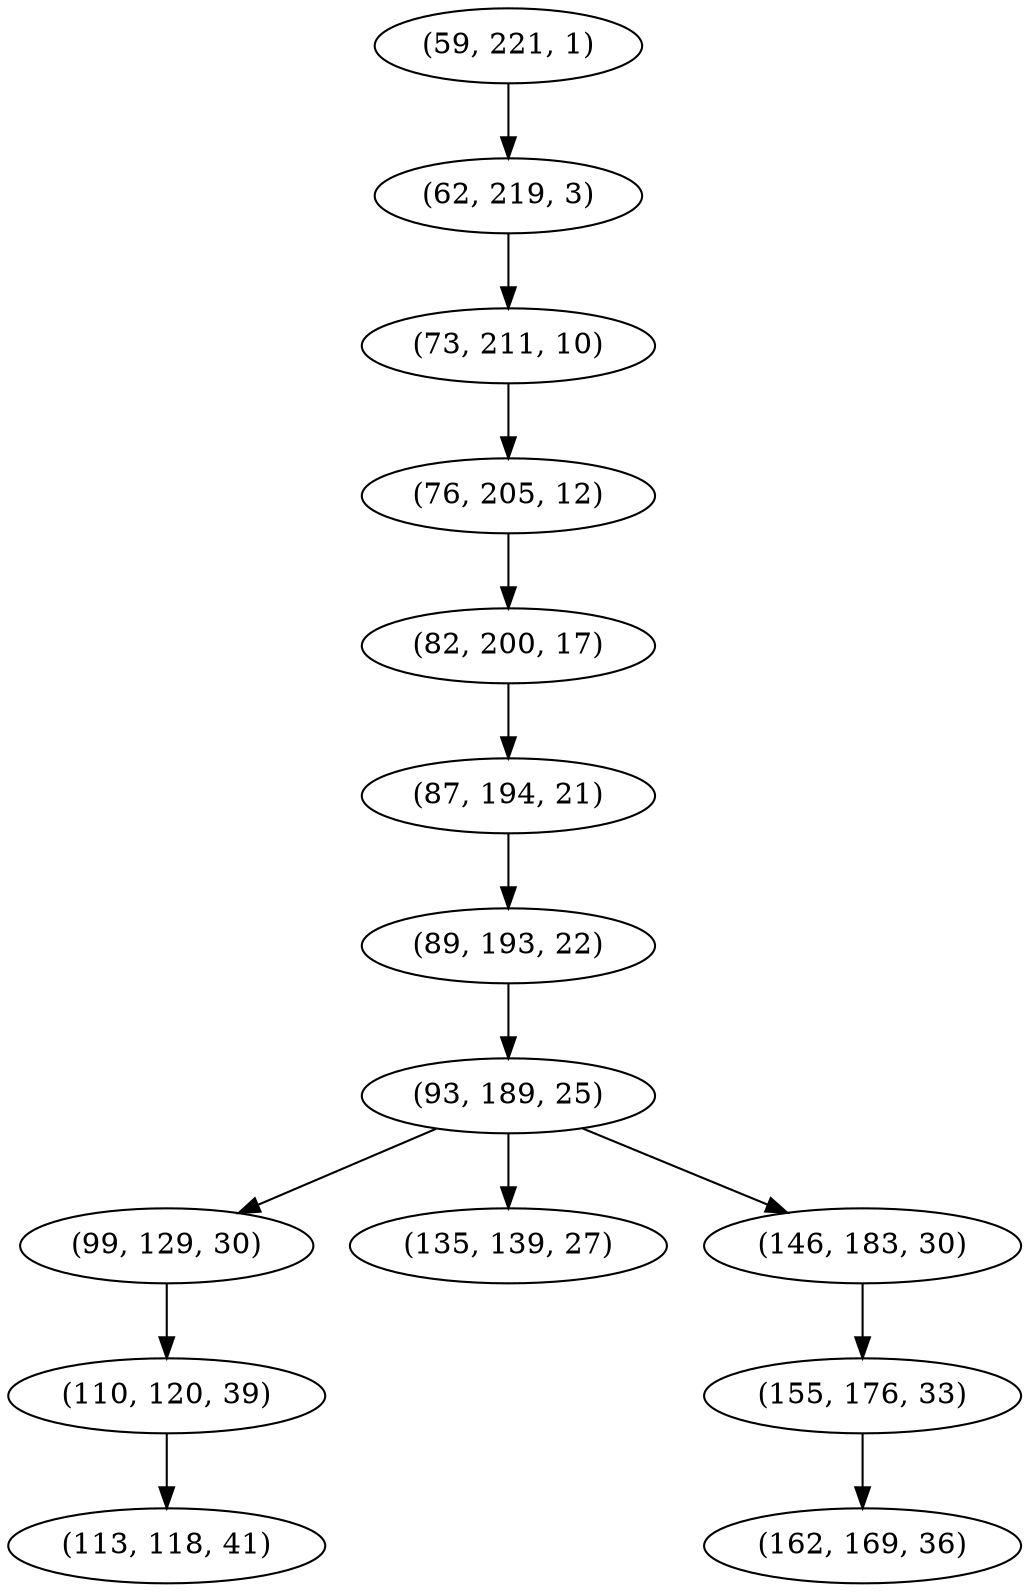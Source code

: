 digraph tree {
    "(59, 221, 1)";
    "(62, 219, 3)";
    "(73, 211, 10)";
    "(76, 205, 12)";
    "(82, 200, 17)";
    "(87, 194, 21)";
    "(89, 193, 22)";
    "(93, 189, 25)";
    "(99, 129, 30)";
    "(110, 120, 39)";
    "(113, 118, 41)";
    "(135, 139, 27)";
    "(146, 183, 30)";
    "(155, 176, 33)";
    "(162, 169, 36)";
    "(59, 221, 1)" -> "(62, 219, 3)";
    "(62, 219, 3)" -> "(73, 211, 10)";
    "(73, 211, 10)" -> "(76, 205, 12)";
    "(76, 205, 12)" -> "(82, 200, 17)";
    "(82, 200, 17)" -> "(87, 194, 21)";
    "(87, 194, 21)" -> "(89, 193, 22)";
    "(89, 193, 22)" -> "(93, 189, 25)";
    "(93, 189, 25)" -> "(99, 129, 30)";
    "(93, 189, 25)" -> "(135, 139, 27)";
    "(93, 189, 25)" -> "(146, 183, 30)";
    "(99, 129, 30)" -> "(110, 120, 39)";
    "(110, 120, 39)" -> "(113, 118, 41)";
    "(146, 183, 30)" -> "(155, 176, 33)";
    "(155, 176, 33)" -> "(162, 169, 36)";
}
